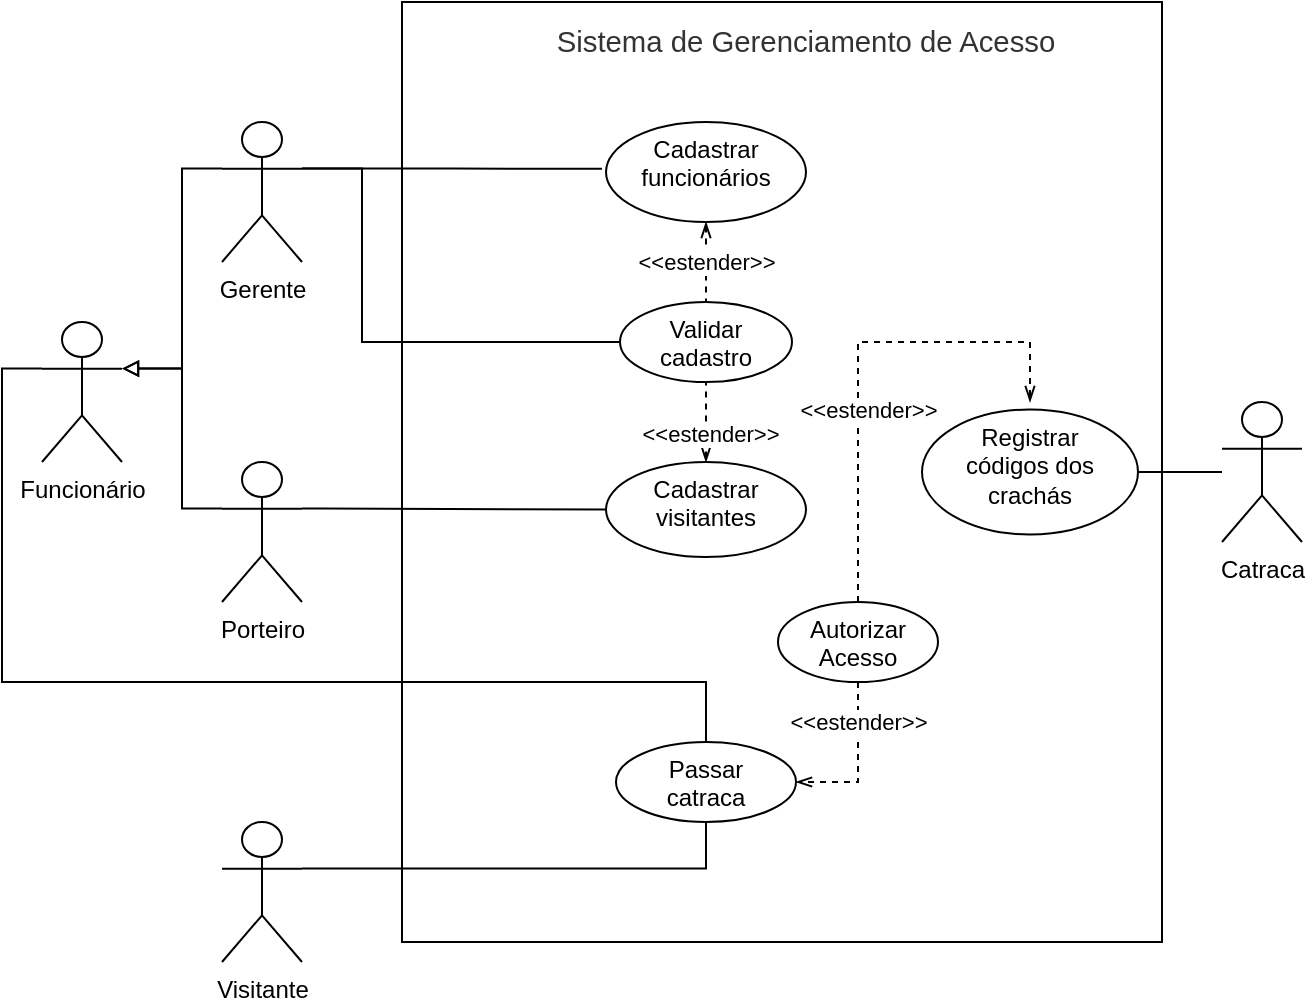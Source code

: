 <mxfile version="13.6.9" type="device"><diagram id="BinE0zEuEijxNn2JDB6u" name="Page-1"><mxGraphModel dx="973" dy="603" grid="1" gridSize="10" guides="1" tooltips="1" connect="1" arrows="1" fold="1" page="1" pageScale="1" pageWidth="827" pageHeight="1169" math="0" shadow="0"><root><mxCell id="0"/><mxCell id="1" parent="0"/><mxCell id="FL6_hznvC_Vtc_5rAtZn-24" value="" style="rounded=0;whiteSpace=wrap;html=1;" vertex="1" parent="1"><mxGeometry x="320" y="10" width="380" height="470" as="geometry"/></mxCell><mxCell id="FL6_hznvC_Vtc_5rAtZn-42" style="edgeStyle=orthogonalEdgeStyle;rounded=0;orthogonalLoop=1;jettySize=auto;html=1;exitX=0;exitY=0.333;exitDx=0;exitDy=0;exitPerimeter=0;entryX=1;entryY=0.333;entryDx=0;entryDy=0;entryPerimeter=0;endArrow=block;endFill=0;" edge="1" parent="1" source="FL6_hznvC_Vtc_5rAtZn-15" target="FL6_hznvC_Vtc_5rAtZn-41"><mxGeometry relative="1" as="geometry"><Array as="points"><mxPoint x="210" y="93"/><mxPoint x="210" y="193"/></Array></mxGeometry></mxCell><mxCell id="FL6_hznvC_Vtc_5rAtZn-71" style="edgeStyle=orthogonalEdgeStyle;rounded=0;orthogonalLoop=1;jettySize=auto;html=1;exitX=1;exitY=0.333;exitDx=0;exitDy=0;exitPerimeter=0;entryX=0;entryY=0.5;entryDx=0;entryDy=0;endArrow=none;endFill=0;" edge="1" parent="1" source="FL6_hznvC_Vtc_5rAtZn-15" target="FL6_hznvC_Vtc_5rAtZn-20"><mxGeometry relative="1" as="geometry"><Array as="points"><mxPoint x="300" y="93"/><mxPoint x="300" y="180"/></Array></mxGeometry></mxCell><mxCell id="FL6_hznvC_Vtc_5rAtZn-72" style="edgeStyle=orthogonalEdgeStyle;rounded=0;orthogonalLoop=1;jettySize=auto;html=1;exitX=1;exitY=0.333;exitDx=0;exitDy=0;exitPerimeter=0;entryX=-0.02;entryY=0.467;entryDx=0;entryDy=0;entryPerimeter=0;endArrow=none;endFill=0;" edge="1" parent="1" source="FL6_hznvC_Vtc_5rAtZn-15" target="FL6_hznvC_Vtc_5rAtZn-17"><mxGeometry relative="1" as="geometry"/></mxCell><mxCell id="FL6_hznvC_Vtc_5rAtZn-15" value="Gerente&lt;span style=&quot;color: rgba(0 , 0 , 0 , 0) ; font-family: monospace ; font-size: 0px&quot;&gt;%3CmxGraphModel%3E%3Croot%3E%3CmxCell%20id%3D%220%22%2F%3E%3CmxCell%20id%3D%221%22%20parent%3D%220%22%2F%3E%3CmxCell%20id%3D%222%22%20value%3D%22Funcion%C3%A1rio%22%20style%3D%22shape%3DumlActor%3BverticalLabelPosition%3Dbottom%3BverticalAlign%3Dtop%3Bhtml%3D1%3BoutlineConnect%3D0%3B%22%20vertex%3D%221%22%20parent%3D%221%22%3E%3CmxGeometry%20x%3D%2280%22%20y%3D%22160%22%20width%3D%2240%22%20height%3D%2270%22%20as%3D%22geometry%22%2F%3E%3C%2FmxCell%3E%3C%2Froot%3E%3C%2FmxGraphModel%3E&lt;/span&gt;" style="shape=umlActor;verticalLabelPosition=bottom;verticalAlign=top;html=1;outlineConnect=0;" vertex="1" parent="1"><mxGeometry x="230" y="70" width="40" height="70" as="geometry"/></mxCell><mxCell id="FL6_hznvC_Vtc_5rAtZn-27" style="edgeStyle=orthogonalEdgeStyle;rounded=0;orthogonalLoop=1;jettySize=auto;html=1;exitX=1;exitY=0.333;exitDx=0;exitDy=0;exitPerimeter=0;entryX=0;entryY=0.5;entryDx=0;entryDy=0;endArrow=none;endFill=0;" edge="1" parent="1" source="FL6_hznvC_Vtc_5rAtZn-16" target="FL6_hznvC_Vtc_5rAtZn-22"><mxGeometry relative="1" as="geometry"><Array as="points"><mxPoint x="280" y="263"/></Array></mxGeometry></mxCell><mxCell id="FL6_hznvC_Vtc_5rAtZn-65" style="edgeStyle=orthogonalEdgeStyle;rounded=0;orthogonalLoop=1;jettySize=auto;html=1;exitX=0;exitY=0.333;exitDx=0;exitDy=0;exitPerimeter=0;entryX=1;entryY=0.333;entryDx=0;entryDy=0;entryPerimeter=0;endArrow=block;endFill=0;" edge="1" parent="1" source="FL6_hznvC_Vtc_5rAtZn-16" target="FL6_hznvC_Vtc_5rAtZn-41"><mxGeometry relative="1" as="geometry"><Array as="points"><mxPoint x="210" y="263"/><mxPoint x="210" y="193"/></Array></mxGeometry></mxCell><mxCell id="FL6_hznvC_Vtc_5rAtZn-16" value="Porteiro" style="shape=umlActor;verticalLabelPosition=bottom;verticalAlign=top;html=1;outlineConnect=0;" vertex="1" parent="1"><mxGeometry x="230" y="240" width="40" height="70" as="geometry"/></mxCell><mxCell id="FL6_hznvC_Vtc_5rAtZn-57" style="edgeStyle=orthogonalEdgeStyle;rounded=0;orthogonalLoop=1;jettySize=auto;html=1;exitX=0.5;exitY=1;exitDx=0;exitDy=0;entryX=0.5;entryY=0;entryDx=0;entryDy=0;dashed=1;endArrow=none;endFill=0;startArrow=openThin;startFill=0;" edge="1" parent="1" source="FL6_hznvC_Vtc_5rAtZn-17" target="FL6_hznvC_Vtc_5rAtZn-20"><mxGeometry relative="1" as="geometry"><Array as="points"><mxPoint x="472" y="140"/><mxPoint x="472" y="140"/></Array></mxGeometry></mxCell><mxCell id="FL6_hznvC_Vtc_5rAtZn-17" value="Cadastrar&lt;br&gt;funcionários" style="ellipse;whiteSpace=wrap;html=1;verticalAlign=top;" vertex="1" parent="1"><mxGeometry x="422" y="70" width="100" height="50" as="geometry"/></mxCell><mxCell id="FL6_hznvC_Vtc_5rAtZn-20" value="Validar cadastro" style="ellipse;whiteSpace=wrap;html=1;verticalAlign=top;" vertex="1" parent="1"><mxGeometry x="429" y="160" width="86" height="40" as="geometry"/></mxCell><mxCell id="FL6_hznvC_Vtc_5rAtZn-58" style="edgeStyle=orthogonalEdgeStyle;rounded=0;orthogonalLoop=1;jettySize=auto;html=1;exitX=0.5;exitY=0;exitDx=0;exitDy=0;dashed=1;endArrow=none;endFill=0;startArrow=openThin;startFill=0;" edge="1" parent="1" source="FL6_hznvC_Vtc_5rAtZn-22" target="FL6_hznvC_Vtc_5rAtZn-20"><mxGeometry relative="1" as="geometry"/></mxCell><mxCell id="FL6_hznvC_Vtc_5rAtZn-22" value="Cadastrar&lt;br&gt;visitantes" style="ellipse;whiteSpace=wrap;html=1;verticalAlign=top;" vertex="1" parent="1"><mxGeometry x="422" y="240" width="100" height="47.5" as="geometry"/></mxCell><mxCell id="FL6_hznvC_Vtc_5rAtZn-28" value="&lt;span style=&quot;color: rgb(51 , 51 , 51) ; font-family: &amp;#34;arial&amp;#34; , sans-serif ; font-size: 14.667px&quot;&gt;Sistema de Gerenciamento de Acesso&lt;/span&gt;" style="text;html=1;strokeColor=none;fillColor=none;align=center;verticalAlign=middle;whiteSpace=wrap;rounded=0;" vertex="1" parent="1"><mxGeometry x="384" y="20" width="276" height="20" as="geometry"/></mxCell><mxCell id="FL6_hznvC_Vtc_5rAtZn-33" value="Registrar&lt;br&gt;códigos dos&lt;br&gt;crachás" style="ellipse;whiteSpace=wrap;html=1;verticalAlign=top;" vertex="1" parent="1"><mxGeometry x="580" y="213.75" width="108" height="62.5" as="geometry"/></mxCell><mxCell id="FL6_hznvC_Vtc_5rAtZn-48" style="edgeStyle=orthogonalEdgeStyle;rounded=0;orthogonalLoop=1;jettySize=auto;html=1;exitX=0.5;exitY=1;exitDx=0;exitDy=0;entryX=1;entryY=0.5;entryDx=0;entryDy=0;dashed=1;endArrow=openThin;endFill=0;startArrow=none;startFill=0;" edge="1" parent="1" source="FL6_hznvC_Vtc_5rAtZn-34" target="FL6_hznvC_Vtc_5rAtZn-47"><mxGeometry relative="1" as="geometry"><Array as="points"><mxPoint x="548" y="400"/></Array></mxGeometry></mxCell><mxCell id="FL6_hznvC_Vtc_5rAtZn-49" value="&amp;lt;&amp;lt;estender&amp;gt;&amp;gt;" style="edgeLabel;html=1;align=center;verticalAlign=middle;resizable=0;points=[];" vertex="1" connectable="0" parent="FL6_hznvC_Vtc_5rAtZn-48"><mxGeometry x="-0.101" y="-4" relative="1" as="geometry"><mxPoint x="4" y="-17.24" as="offset"/></mxGeometry></mxCell><mxCell id="FL6_hznvC_Vtc_5rAtZn-55" style="edgeStyle=orthogonalEdgeStyle;rounded=0;orthogonalLoop=1;jettySize=auto;html=1;exitX=0.5;exitY=0;exitDx=0;exitDy=0;dashed=1;endArrow=openThin;endFill=0;startArrow=none;startFill=0;" edge="1" parent="1" source="FL6_hznvC_Vtc_5rAtZn-34"><mxGeometry relative="1" as="geometry"><mxPoint x="548" y="321.75" as="sourcePoint"/><mxPoint x="634" y="210" as="targetPoint"/><Array as="points"><mxPoint x="548" y="180"/><mxPoint x="634" y="180"/></Array></mxGeometry></mxCell><mxCell id="FL6_hznvC_Vtc_5rAtZn-56" value="&amp;lt;&amp;lt;estender&amp;gt;&amp;gt;" style="edgeLabel;html=1;align=center;verticalAlign=middle;resizable=0;points=[];" vertex="1" connectable="0" parent="FL6_hznvC_Vtc_5rAtZn-55"><mxGeometry x="0.193" y="-2" relative="1" as="geometry"><mxPoint x="-11.58" y="31.75" as="offset"/></mxGeometry></mxCell><mxCell id="FL6_hznvC_Vtc_5rAtZn-34" value="Autorizar Acesso" style="ellipse;whiteSpace=wrap;html=1;verticalAlign=top;" vertex="1" parent="1"><mxGeometry x="508" y="310" width="80" height="40" as="geometry"/></mxCell><mxCell id="FL6_hznvC_Vtc_5rAtZn-66" style="edgeStyle=orthogonalEdgeStyle;rounded=0;orthogonalLoop=1;jettySize=auto;html=1;exitX=0;exitY=0.333;exitDx=0;exitDy=0;exitPerimeter=0;endArrow=none;endFill=0;" edge="1" parent="1" source="FL6_hznvC_Vtc_5rAtZn-41" target="FL6_hznvC_Vtc_5rAtZn-47"><mxGeometry relative="1" as="geometry"><Array as="points"><mxPoint x="120" y="193"/><mxPoint x="120" y="350"/><mxPoint x="472" y="350"/></Array></mxGeometry></mxCell><mxCell id="FL6_hznvC_Vtc_5rAtZn-41" value="Funcionário" style="shape=umlActor;verticalLabelPosition=bottom;verticalAlign=top;html=1;outlineConnect=0;" vertex="1" parent="1"><mxGeometry x="140" y="170" width="40" height="70" as="geometry"/></mxCell><mxCell id="FL6_hznvC_Vtc_5rAtZn-46" style="edgeStyle=orthogonalEdgeStyle;rounded=0;orthogonalLoop=1;jettySize=auto;html=1;exitX=1;exitY=0.333;exitDx=0;exitDy=0;exitPerimeter=0;entryX=0.5;entryY=1;entryDx=0;entryDy=0;endArrow=none;endFill=0;" edge="1" parent="1" source="FL6_hznvC_Vtc_5rAtZn-45" target="FL6_hznvC_Vtc_5rAtZn-47"><mxGeometry relative="1" as="geometry"/></mxCell><mxCell id="FL6_hznvC_Vtc_5rAtZn-45" value="Visitante" style="shape=umlActor;verticalLabelPosition=bottom;verticalAlign=top;html=1;outlineConnect=0;" vertex="1" parent="1"><mxGeometry x="230" y="420" width="40" height="70" as="geometry"/></mxCell><mxCell id="FL6_hznvC_Vtc_5rAtZn-47" value="Passar&lt;br&gt;catraca" style="ellipse;whiteSpace=wrap;html=1;verticalAlign=top;" vertex="1" parent="1"><mxGeometry x="427" y="380" width="90" height="40" as="geometry"/></mxCell><mxCell id="FL6_hznvC_Vtc_5rAtZn-50" style="edgeStyle=orthogonalEdgeStyle;rounded=0;orthogonalLoop=1;jettySize=auto;html=1;exitX=0.5;exitY=1;exitDx=0;exitDy=0;dashed=1;" edge="1" parent="1" source="FL6_hznvC_Vtc_5rAtZn-34" target="FL6_hznvC_Vtc_5rAtZn-34"><mxGeometry relative="1" as="geometry"/></mxCell><mxCell id="FL6_hznvC_Vtc_5rAtZn-70" value="" style="edgeStyle=orthogonalEdgeStyle;rounded=0;orthogonalLoop=1;jettySize=auto;html=1;endArrow=none;endFill=0;" edge="1" parent="1" source="FL6_hznvC_Vtc_5rAtZn-53" target="FL6_hznvC_Vtc_5rAtZn-33"><mxGeometry relative="1" as="geometry"/></mxCell><mxCell id="FL6_hznvC_Vtc_5rAtZn-53" value="Catraca" style="shape=umlActor;verticalLabelPosition=bottom;verticalAlign=top;html=1;outlineConnect=0;" vertex="1" parent="1"><mxGeometry x="730" y="210" width="40" height="70" as="geometry"/></mxCell><mxCell id="FL6_hznvC_Vtc_5rAtZn-60" value="&amp;lt;&amp;lt;estender&amp;gt;&amp;gt;" style="edgeLabel;html=1;align=center;verticalAlign=middle;resizable=0;points=[];" vertex="1" connectable="0" parent="1"><mxGeometry x="507.998" y="250" as="geometry"><mxPoint x="-34" y="-24" as="offset"/></mxGeometry></mxCell><mxCell id="FL6_hznvC_Vtc_5rAtZn-61" value="&amp;lt;&amp;lt;estender&amp;gt;&amp;gt;" style="edgeLabel;html=1;align=center;verticalAlign=middle;resizable=0;points=[];" vertex="1" connectable="0" parent="1"><mxGeometry x="471.998" y="140" as="geometry"/></mxCell></root></mxGraphModel></diagram></mxfile>